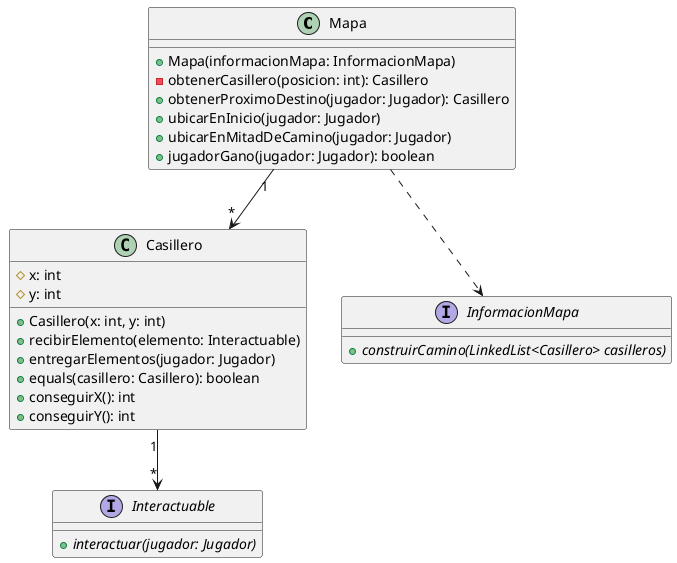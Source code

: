 @startuml Mapa

class Mapa{
    +Mapa(informacionMapa: InformacionMapa)
    -obtenerCasillero(posicion: int): Casillero
    +obtenerProximoDestino(jugador: Jugador): Casillero
    +ubicarEnInicio(jugador: Jugador)
    +ubicarEnMitadDeCamino(jugador: Jugador)
    +jugadorGano(jugador: Jugador): boolean
}

class Casillero{
    #x: int
    #y: int
    +Casillero(x: int, y: int)
    +recibirElemento(elemento: Interactuable)
    +entregarElementos(jugador: Jugador)
    +equals(casillero: Casillero): boolean
    +conseguirX(): int
    +conseguirY(): int
}

interface Interactuable{
    +{abstract}interactuar(jugador: Jugador)
}

interface InformacionMapa{
    +{abstract}construirCamino(LinkedList<Casillero> casilleros)
}


Mapa "1" --> "*" Casillero
Mapa ..> InformacionMapa

Casillero "1" --> "*" Interactuable


@enduml